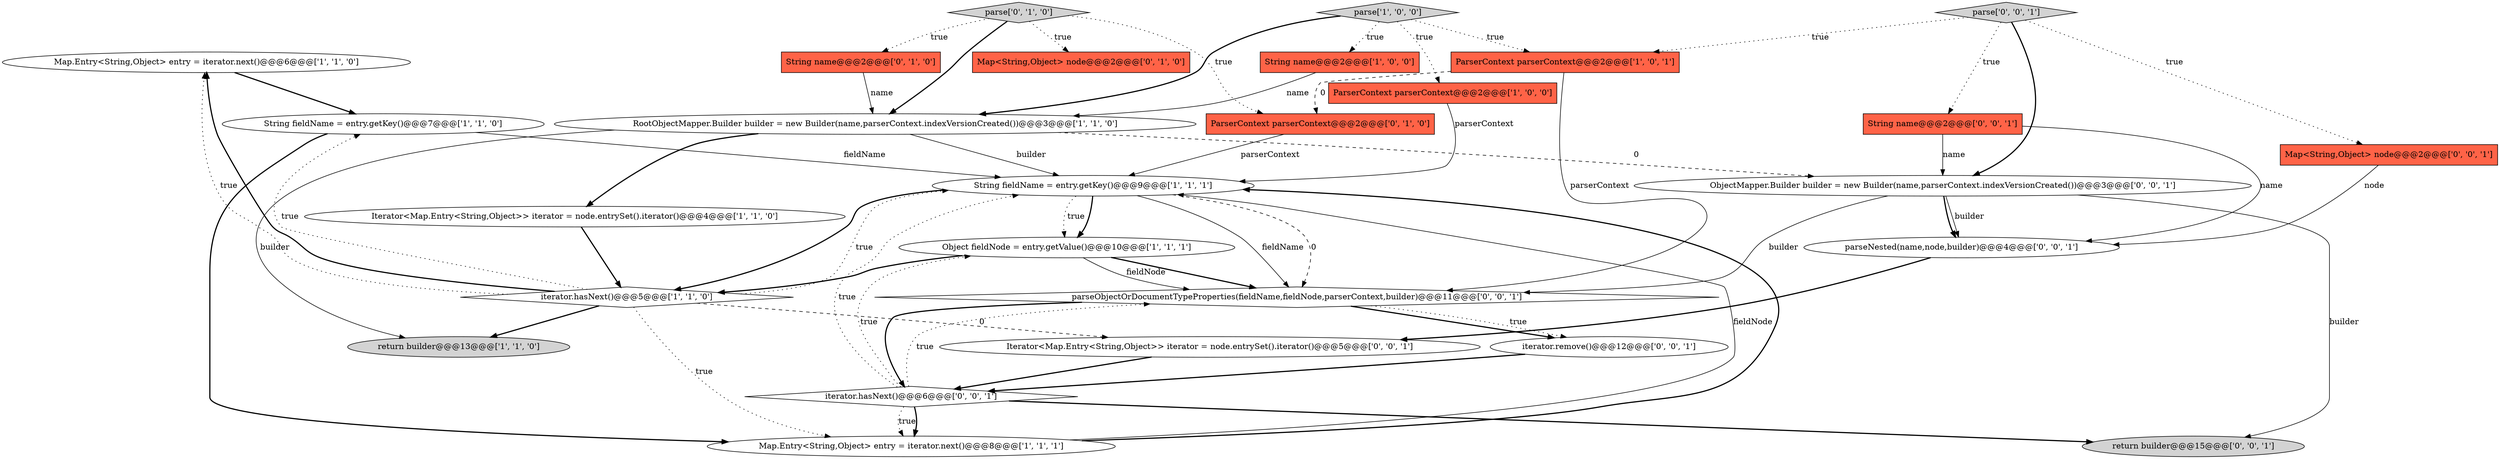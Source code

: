 digraph {
1 [style = filled, label = "Map.Entry<String,Object> entry = iterator.next()@@@6@@@['1', '1', '0']", fillcolor = white, shape = ellipse image = "AAA0AAABBB1BBB"];
14 [style = filled, label = "parse['0', '1', '0']", fillcolor = lightgray, shape = diamond image = "AAA0AAABBB2BBB"];
6 [style = filled, label = "ParserContext parserContext@@@2@@@['1', '0', '1']", fillcolor = tomato, shape = box image = "AAA0AAABBB1BBB"];
0 [style = filled, label = "Object fieldNode = entry.getValue()@@@10@@@['1', '1', '1']", fillcolor = white, shape = ellipse image = "AAA0AAABBB1BBB"];
23 [style = filled, label = "Map<String,Object> node@@@2@@@['0', '0', '1']", fillcolor = tomato, shape = box image = "AAA0AAABBB3BBB"];
20 [style = filled, label = "String name@@@2@@@['0', '0', '1']", fillcolor = tomato, shape = box image = "AAA0AAABBB3BBB"];
8 [style = filled, label = "Iterator<Map.Entry<String,Object>> iterator = node.entrySet().iterator()@@@4@@@['1', '1', '0']", fillcolor = white, shape = ellipse image = "AAA0AAABBB1BBB"];
16 [style = filled, label = "ParserContext parserContext@@@2@@@['0', '1', '0']", fillcolor = tomato, shape = box image = "AAA1AAABBB2BBB"];
11 [style = filled, label = "parse['1', '0', '0']", fillcolor = lightgray, shape = diamond image = "AAA0AAABBB1BBB"];
21 [style = filled, label = "parseNested(name,node,builder)@@@4@@@['0', '0', '1']", fillcolor = white, shape = ellipse image = "AAA0AAABBB3BBB"];
12 [style = filled, label = "RootObjectMapper.Builder builder = new Builder(name,parserContext.indexVersionCreated())@@@3@@@['1', '1', '0']", fillcolor = white, shape = ellipse image = "AAA0AAABBB1BBB"];
19 [style = filled, label = "parseObjectOrDocumentTypeProperties(fieldName,fieldNode,parserContext,builder)@@@11@@@['0', '0', '1']", fillcolor = white, shape = diamond image = "AAA0AAABBB3BBB"];
26 [style = filled, label = "ObjectMapper.Builder builder = new Builder(name,parserContext.indexVersionCreated())@@@3@@@['0', '0', '1']", fillcolor = white, shape = ellipse image = "AAA0AAABBB3BBB"];
22 [style = filled, label = "return builder@@@15@@@['0', '0', '1']", fillcolor = lightgray, shape = ellipse image = "AAA0AAABBB3BBB"];
4 [style = filled, label = "ParserContext parserContext@@@2@@@['1', '0', '0']", fillcolor = tomato, shape = box image = "AAA0AAABBB1BBB"];
7 [style = filled, label = "return builder@@@13@@@['1', '1', '0']", fillcolor = lightgray, shape = ellipse image = "AAA0AAABBB1BBB"];
24 [style = filled, label = "Iterator<Map.Entry<String,Object>> iterator = node.entrySet().iterator()@@@5@@@['0', '0', '1']", fillcolor = white, shape = ellipse image = "AAA0AAABBB3BBB"];
17 [style = filled, label = "iterator.remove()@@@12@@@['0', '0', '1']", fillcolor = white, shape = ellipse image = "AAA0AAABBB3BBB"];
10 [style = filled, label = "String fieldName = entry.getKey()@@@9@@@['1', '1', '1']", fillcolor = white, shape = ellipse image = "AAA0AAABBB1BBB"];
13 [style = filled, label = "String name@@@2@@@['0', '1', '0']", fillcolor = tomato, shape = box image = "AAA0AAABBB2BBB"];
2 [style = filled, label = "String name@@@2@@@['1', '0', '0']", fillcolor = tomato, shape = box image = "AAA0AAABBB1BBB"];
3 [style = filled, label = "String fieldName = entry.getKey()@@@7@@@['1', '1', '0']", fillcolor = white, shape = ellipse image = "AAA0AAABBB1BBB"];
15 [style = filled, label = "Map<String,Object> node@@@2@@@['0', '1', '0']", fillcolor = tomato, shape = box image = "AAA0AAABBB2BBB"];
18 [style = filled, label = "parse['0', '0', '1']", fillcolor = lightgray, shape = diamond image = "AAA0AAABBB3BBB"];
5 [style = filled, label = "iterator.hasNext()@@@5@@@['1', '1', '0']", fillcolor = white, shape = diamond image = "AAA0AAABBB1BBB"];
25 [style = filled, label = "iterator.hasNext()@@@6@@@['0', '0', '1']", fillcolor = white, shape = diamond image = "AAA0AAABBB3BBB"];
9 [style = filled, label = "Map.Entry<String,Object> entry = iterator.next()@@@8@@@['1', '1', '1']", fillcolor = white, shape = ellipse image = "AAA0AAABBB1BBB"];
12->26 [style = dashed, label="0"];
23->21 [style = solid, label="node"];
18->20 [style = dotted, label="true"];
26->21 [style = bold, label=""];
5->10 [style = dotted, label="true"];
11->2 [style = dotted, label="true"];
25->9 [style = dotted, label="true"];
11->12 [style = bold, label=""];
5->24 [style = dashed, label="0"];
8->5 [style = bold, label=""];
9->10 [style = solid, label="fieldNode"];
5->9 [style = dotted, label="true"];
5->3 [style = dotted, label="true"];
5->1 [style = bold, label=""];
18->23 [style = dotted, label="true"];
14->16 [style = dotted, label="true"];
0->19 [style = bold, label=""];
14->12 [style = bold, label=""];
21->24 [style = bold, label=""];
10->0 [style = dotted, label="true"];
25->10 [style = dotted, label="true"];
12->7 [style = solid, label="builder"];
18->26 [style = bold, label=""];
20->21 [style = solid, label="name"];
18->6 [style = dotted, label="true"];
2->12 [style = solid, label="name"];
19->25 [style = bold, label=""];
1->3 [style = bold, label=""];
14->13 [style = dotted, label="true"];
14->15 [style = dotted, label="true"];
26->22 [style = solid, label="builder"];
25->19 [style = dotted, label="true"];
25->0 [style = dotted, label="true"];
6->19 [style = solid, label="parserContext"];
3->9 [style = bold, label=""];
19->17 [style = bold, label=""];
0->19 [style = solid, label="fieldNode"];
4->10 [style = solid, label="parserContext"];
26->21 [style = solid, label="builder"];
26->19 [style = solid, label="builder"];
11->6 [style = dotted, label="true"];
6->16 [style = dashed, label="0"];
25->9 [style = bold, label=""];
10->19 [style = solid, label="fieldName"];
3->10 [style = solid, label="fieldName"];
11->4 [style = dotted, label="true"];
10->19 [style = dashed, label="0"];
24->25 [style = bold, label=""];
5->1 [style = dotted, label="true"];
19->17 [style = dotted, label="true"];
16->10 [style = solid, label="parserContext"];
0->5 [style = bold, label=""];
25->22 [style = bold, label=""];
12->8 [style = bold, label=""];
13->12 [style = solid, label="name"];
12->10 [style = solid, label="builder"];
10->5 [style = bold, label=""];
5->7 [style = bold, label=""];
10->0 [style = bold, label=""];
17->25 [style = bold, label=""];
9->10 [style = bold, label=""];
20->26 [style = solid, label="name"];
}
